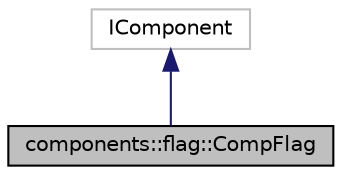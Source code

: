 digraph "components::flag::CompFlag"
{
 // LATEX_PDF_SIZE
  edge [fontname="Helvetica",fontsize="10",labelfontname="Helvetica",labelfontsize="10"];
  node [fontname="Helvetica",fontsize="10",shape=record];
  Node1 [label="components::flag::CompFlag",height=0.2,width=0.4,color="black", fillcolor="grey75", style="filled", fontcolor="black",tooltip="Flag component."];
  Node2 -> Node1 [dir="back",color="midnightblue",fontsize="10",style="solid",fontname="Helvetica"];
  Node2 [label="IComponent",height=0.2,width=0.4,color="grey75", fillcolor="white", style="filled",tooltip=" "];
}
